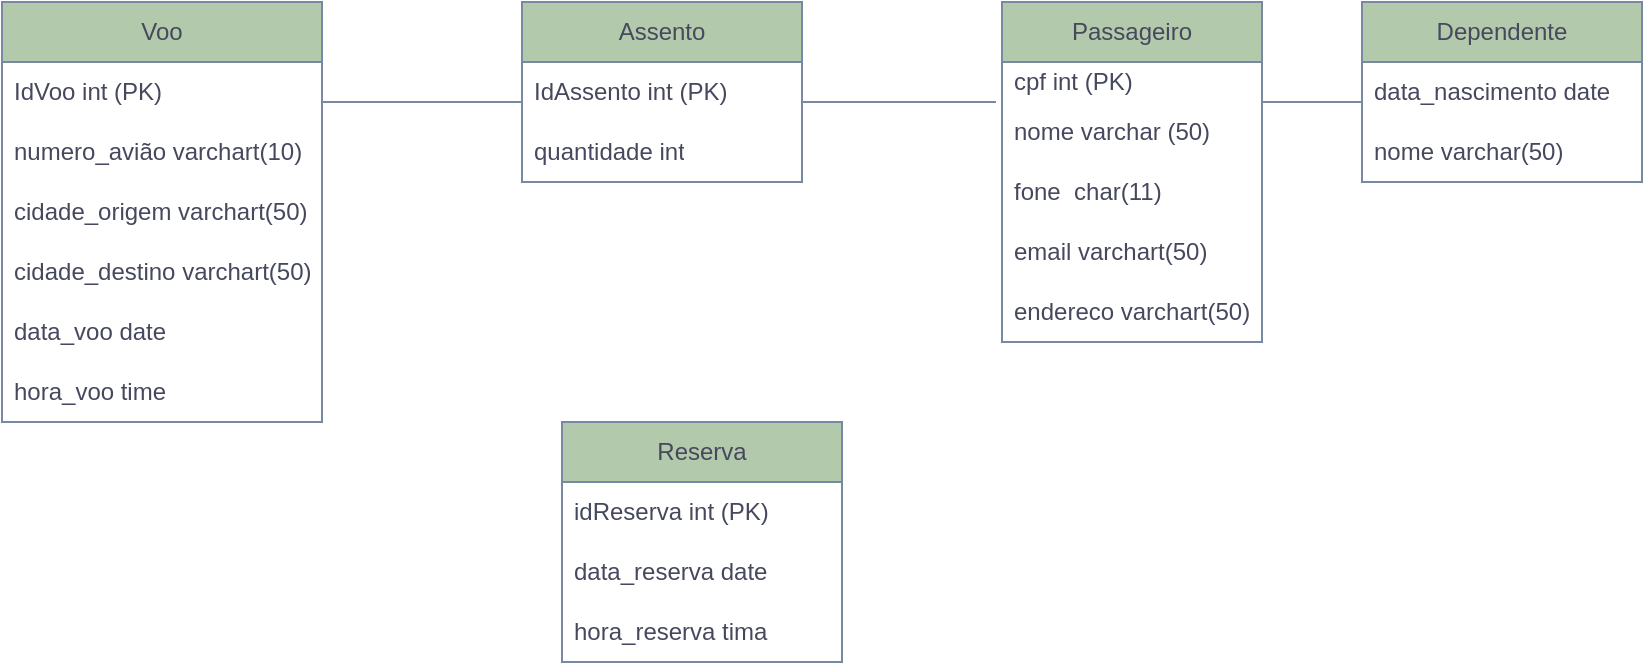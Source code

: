 <mxfile version="22.0.5" type="github">
  <diagram name="Página-1" id="IlIG1ff0k18U4R1KaboQ">
    <mxGraphModel dx="886" dy="446" grid="1" gridSize="10" guides="1" tooltips="1" connect="1" arrows="1" fold="1" page="1" pageScale="1" pageWidth="827" pageHeight="1169" math="0" shadow="0">
      <root>
        <mxCell id="0" />
        <mxCell id="1" parent="0" />
        <mxCell id="9v5tTu3t702m9dsqL2Iz-10" value="Voo" style="swimlane;fontStyle=0;childLayout=stackLayout;horizontal=1;startSize=30;horizontalStack=0;resizeParent=1;resizeParentMax=0;resizeLast=0;collapsible=1;marginBottom=0;whiteSpace=wrap;html=1;rounded=0;shadow=0;glass=0;labelBackgroundColor=none;fillColor=#B2C9AB;strokeColor=#788AA3;fontColor=#46495D;" vertex="1" parent="1">
          <mxGeometry x="40" y="40" width="160" height="210" as="geometry">
            <mxRectangle x="40" y="40" width="60" height="30" as="alternateBounds" />
          </mxGeometry>
        </mxCell>
        <mxCell id="9v5tTu3t702m9dsqL2Iz-12" value="IdVoo int (PK)&lt;span style=&quot;white-space: pre;&quot;&gt;&#x9;&lt;/span&gt;&lt;span style=&quot;white-space: pre;&quot;&gt;&#x9;&lt;/span&gt;" style="text;strokeColor=none;fillColor=none;align=left;verticalAlign=middle;spacingLeft=4;spacingRight=4;overflow=hidden;points=[[0,0.5],[1,0.5]];portConstraint=eastwest;rotatable=0;whiteSpace=wrap;html=1;labelBackgroundColor=none;fontColor=#46495D;" vertex="1" parent="9v5tTu3t702m9dsqL2Iz-10">
          <mxGeometry y="30" width="160" height="30" as="geometry" />
        </mxCell>
        <mxCell id="9v5tTu3t702m9dsqL2Iz-13" value="numero_avião varchart(10)" style="text;strokeColor=none;fillColor=none;align=left;verticalAlign=middle;spacingLeft=4;spacingRight=4;overflow=hidden;points=[[0,0.5],[1,0.5]];portConstraint=eastwest;rotatable=0;whiteSpace=wrap;html=1;labelBackgroundColor=none;fontColor=#46495D;" vertex="1" parent="9v5tTu3t702m9dsqL2Iz-10">
          <mxGeometry y="60" width="160" height="30" as="geometry" />
        </mxCell>
        <mxCell id="9v5tTu3t702m9dsqL2Iz-19" value="cidade_origem varchart(50)" style="text;strokeColor=none;fillColor=none;align=left;verticalAlign=middle;spacingLeft=4;spacingRight=4;overflow=hidden;points=[[0,0.5],[1,0.5]];portConstraint=eastwest;rotatable=0;whiteSpace=wrap;html=1;labelBackgroundColor=none;fontColor=#46495D;" vertex="1" parent="9v5tTu3t702m9dsqL2Iz-10">
          <mxGeometry y="90" width="160" height="30" as="geometry" />
        </mxCell>
        <mxCell id="9v5tTu3t702m9dsqL2Iz-17" value="cidade_destino varchart(50)" style="text;strokeColor=none;fillColor=none;align=left;verticalAlign=middle;spacingLeft=4;spacingRight=4;overflow=hidden;points=[[0,0.5],[1,0.5]];portConstraint=eastwest;rotatable=0;whiteSpace=wrap;html=1;labelBackgroundColor=none;fontColor=#46495D;" vertex="1" parent="9v5tTu3t702m9dsqL2Iz-10">
          <mxGeometry y="120" width="160" height="30" as="geometry" />
        </mxCell>
        <mxCell id="9v5tTu3t702m9dsqL2Iz-20" value="data_voo date" style="text;strokeColor=none;fillColor=none;align=left;verticalAlign=middle;spacingLeft=4;spacingRight=4;overflow=hidden;points=[[0,0.5],[1,0.5]];portConstraint=eastwest;rotatable=0;whiteSpace=wrap;html=1;labelBackgroundColor=none;fontColor=#46495D;" vertex="1" parent="9v5tTu3t702m9dsqL2Iz-10">
          <mxGeometry y="150" width="160" height="30" as="geometry" />
        </mxCell>
        <mxCell id="9v5tTu3t702m9dsqL2Iz-21" value="hora_voo&lt;span style=&quot;white-space: pre;&quot;&gt;&#x9;&lt;/span&gt;time" style="text;strokeColor=none;fillColor=none;align=left;verticalAlign=middle;spacingLeft=4;spacingRight=4;overflow=hidden;points=[[0,0.5],[1,0.5]];portConstraint=eastwest;rotatable=0;whiteSpace=wrap;html=1;labelBackgroundColor=none;fontColor=#46495D;" vertex="1" parent="9v5tTu3t702m9dsqL2Iz-10">
          <mxGeometry y="180" width="160" height="30" as="geometry" />
        </mxCell>
        <mxCell id="9v5tTu3t702m9dsqL2Iz-14" value="" style="endArrow=none;html=1;rounded=0;labelBackgroundColor=none;strokeColor=#788AA3;fontColor=default;" edge="1" parent="1">
          <mxGeometry width="50" height="50" relative="1" as="geometry">
            <mxPoint x="200" y="90" as="sourcePoint" />
            <mxPoint x="300" y="90" as="targetPoint" />
          </mxGeometry>
        </mxCell>
        <mxCell id="9v5tTu3t702m9dsqL2Iz-23" value="Assento" style="swimlane;fontStyle=0;childLayout=stackLayout;horizontal=1;startSize=30;horizontalStack=0;resizeParent=1;resizeParentMax=0;resizeLast=0;collapsible=1;marginBottom=0;whiteSpace=wrap;html=1;labelBackgroundColor=none;fillColor=#B2C9AB;strokeColor=#788AA3;fontColor=#46495D;" vertex="1" parent="1">
          <mxGeometry x="300" y="40" width="140" height="90" as="geometry" />
        </mxCell>
        <mxCell id="9v5tTu3t702m9dsqL2Iz-24" value="IdAssento int (PK)" style="text;strokeColor=none;fillColor=none;align=left;verticalAlign=middle;spacingLeft=4;spacingRight=4;overflow=hidden;points=[[0,0.5],[1,0.5]];portConstraint=eastwest;rotatable=0;whiteSpace=wrap;html=1;labelBackgroundColor=none;fontColor=#46495D;" vertex="1" parent="9v5tTu3t702m9dsqL2Iz-23">
          <mxGeometry y="30" width="140" height="30" as="geometry" />
        </mxCell>
        <mxCell id="9v5tTu3t702m9dsqL2Iz-25" value="quantidade int" style="text;strokeColor=none;fillColor=none;align=left;verticalAlign=middle;spacingLeft=4;spacingRight=4;overflow=hidden;points=[[0,0.5],[1,0.5]];portConstraint=eastwest;rotatable=0;whiteSpace=wrap;html=1;labelBackgroundColor=none;fontColor=#46495D;" vertex="1" parent="9v5tTu3t702m9dsqL2Iz-23">
          <mxGeometry y="60" width="140" height="30" as="geometry" />
        </mxCell>
        <mxCell id="9v5tTu3t702m9dsqL2Iz-27" value="Passageiro" style="swimlane;fontStyle=0;childLayout=stackLayout;horizontal=1;startSize=30;horizontalStack=0;resizeParent=1;resizeParentMax=0;resizeLast=0;collapsible=1;marginBottom=0;whiteSpace=wrap;html=1;labelBackgroundColor=none;fillColor=#B2C9AB;strokeColor=#788AA3;fontColor=#46495D;" vertex="1" parent="1">
          <mxGeometry x="540" y="40" width="130" height="170" as="geometry" />
        </mxCell>
        <mxCell id="9v5tTu3t702m9dsqL2Iz-29" value="cpf int (PK)" style="text;strokeColor=none;fillColor=none;align=left;verticalAlign=middle;spacingLeft=4;spacingRight=4;overflow=hidden;points=[[0,0.5],[1,0.5]];portConstraint=eastwest;rotatable=0;whiteSpace=wrap;html=1;labelBackgroundColor=none;fontColor=#46495D;" vertex="1" parent="9v5tTu3t702m9dsqL2Iz-27">
          <mxGeometry y="30" width="130" height="20" as="geometry" />
        </mxCell>
        <mxCell id="9v5tTu3t702m9dsqL2Iz-28" value="nome varchar (50)" style="text;strokeColor=none;fillColor=none;align=left;verticalAlign=middle;spacingLeft=4;spacingRight=4;overflow=hidden;points=[[0,0.5],[1,0.5]];portConstraint=eastwest;rotatable=0;whiteSpace=wrap;html=1;labelBackgroundColor=none;fontColor=#46495D;" vertex="1" parent="9v5tTu3t702m9dsqL2Iz-27">
          <mxGeometry y="50" width="130" height="30" as="geometry" />
        </mxCell>
        <mxCell id="9v5tTu3t702m9dsqL2Iz-30" value="fone&amp;nbsp; char(11)" style="text;strokeColor=none;fillColor=none;align=left;verticalAlign=middle;spacingLeft=4;spacingRight=4;overflow=hidden;points=[[0,0.5],[1,0.5]];portConstraint=eastwest;rotatable=0;whiteSpace=wrap;html=1;labelBackgroundColor=none;fontColor=#46495D;" vertex="1" parent="9v5tTu3t702m9dsqL2Iz-27">
          <mxGeometry y="80" width="130" height="30" as="geometry" />
        </mxCell>
        <mxCell id="9v5tTu3t702m9dsqL2Iz-31" value="email varchart(50)" style="text;strokeColor=none;fillColor=none;align=left;verticalAlign=middle;spacingLeft=4;spacingRight=4;overflow=hidden;points=[[0,0.5],[1,0.5]];portConstraint=eastwest;rotatable=0;whiteSpace=wrap;html=1;labelBackgroundColor=none;fontColor=#46495D;" vertex="1" parent="9v5tTu3t702m9dsqL2Iz-27">
          <mxGeometry y="110" width="130" height="30" as="geometry" />
        </mxCell>
        <mxCell id="9v5tTu3t702m9dsqL2Iz-32" value="endereco varchart(50)" style="text;strokeColor=none;fillColor=none;align=left;verticalAlign=middle;spacingLeft=4;spacingRight=4;overflow=hidden;points=[[0,0.5],[1,0.5]];portConstraint=eastwest;rotatable=0;whiteSpace=wrap;html=1;labelBackgroundColor=none;fontColor=#46495D;" vertex="1" parent="9v5tTu3t702m9dsqL2Iz-27">
          <mxGeometry y="140" width="130" height="30" as="geometry" />
        </mxCell>
        <mxCell id="9v5tTu3t702m9dsqL2Iz-33" value="Dependente" style="swimlane;fontStyle=0;childLayout=stackLayout;horizontal=1;startSize=30;horizontalStack=0;resizeParent=1;resizeParentMax=0;resizeLast=0;collapsible=1;marginBottom=0;whiteSpace=wrap;html=1;strokeColor=#788AA3;fontColor=#46495D;fillColor=#B2C9AB;" vertex="1" parent="1">
          <mxGeometry x="720" y="40" width="140" height="90" as="geometry" />
        </mxCell>
        <mxCell id="9v5tTu3t702m9dsqL2Iz-34" value="data_nascimento date" style="text;strokeColor=none;fillColor=none;align=left;verticalAlign=middle;spacingLeft=4;spacingRight=4;overflow=hidden;points=[[0,0.5],[1,0.5]];portConstraint=eastwest;rotatable=0;whiteSpace=wrap;html=1;fontColor=#46495D;" vertex="1" parent="9v5tTu3t702m9dsqL2Iz-33">
          <mxGeometry y="30" width="140" height="30" as="geometry" />
        </mxCell>
        <mxCell id="9v5tTu3t702m9dsqL2Iz-35" value="nome varchar(50)" style="text;strokeColor=none;fillColor=none;align=left;verticalAlign=middle;spacingLeft=4;spacingRight=4;overflow=hidden;points=[[0,0.5],[1,0.5]];portConstraint=eastwest;rotatable=0;whiteSpace=wrap;html=1;fontColor=#46495D;" vertex="1" parent="9v5tTu3t702m9dsqL2Iz-33">
          <mxGeometry y="60" width="140" height="30" as="geometry" />
        </mxCell>
        <mxCell id="9v5tTu3t702m9dsqL2Iz-37" value="Reserva" style="swimlane;fontStyle=0;childLayout=stackLayout;horizontal=1;startSize=30;horizontalStack=0;resizeParent=1;resizeParentMax=0;resizeLast=0;collapsible=1;marginBottom=0;whiteSpace=wrap;html=1;strokeColor=#788AA3;fontColor=#46495D;fillColor=#B2C9AB;" vertex="1" parent="1">
          <mxGeometry x="320" y="250" width="140" height="120" as="geometry" />
        </mxCell>
        <mxCell id="9v5tTu3t702m9dsqL2Iz-38" value="idReserva int (PK)" style="text;strokeColor=none;fillColor=none;align=left;verticalAlign=middle;spacingLeft=4;spacingRight=4;overflow=hidden;points=[[0,0.5],[1,0.5]];portConstraint=eastwest;rotatable=0;whiteSpace=wrap;html=1;fontColor=#46495D;" vertex="1" parent="9v5tTu3t702m9dsqL2Iz-37">
          <mxGeometry y="30" width="140" height="30" as="geometry" />
        </mxCell>
        <mxCell id="9v5tTu3t702m9dsqL2Iz-39" value="data_reserva date" style="text;strokeColor=none;fillColor=none;align=left;verticalAlign=middle;spacingLeft=4;spacingRight=4;overflow=hidden;points=[[0,0.5],[1,0.5]];portConstraint=eastwest;rotatable=0;whiteSpace=wrap;html=1;fontColor=#46495D;" vertex="1" parent="9v5tTu3t702m9dsqL2Iz-37">
          <mxGeometry y="60" width="140" height="30" as="geometry" />
        </mxCell>
        <mxCell id="9v5tTu3t702m9dsqL2Iz-40" value="hora_reserva tima" style="text;strokeColor=none;fillColor=none;align=left;verticalAlign=middle;spacingLeft=4;spacingRight=4;overflow=hidden;points=[[0,0.5],[1,0.5]];portConstraint=eastwest;rotatable=0;whiteSpace=wrap;html=1;fontColor=#46495D;" vertex="1" parent="9v5tTu3t702m9dsqL2Iz-37">
          <mxGeometry y="90" width="140" height="30" as="geometry" />
        </mxCell>
        <mxCell id="9v5tTu3t702m9dsqL2Iz-41" value="" style="endArrow=none;html=1;rounded=0;strokeColor=#788AA3;fontColor=#46495D;fillColor=#B2C9AB;entryX=-0.023;entryY=0;entryDx=0;entryDy=0;entryPerimeter=0;" edge="1" parent="1" target="9v5tTu3t702m9dsqL2Iz-28">
          <mxGeometry width="50" height="50" relative="1" as="geometry">
            <mxPoint x="440" y="90" as="sourcePoint" />
            <mxPoint x="490" y="40" as="targetPoint" />
          </mxGeometry>
        </mxCell>
        <mxCell id="9v5tTu3t702m9dsqL2Iz-42" value="" style="endArrow=none;html=1;rounded=0;strokeColor=#788AA3;fontColor=#46495D;fillColor=#B2C9AB;" edge="1" parent="1">
          <mxGeometry width="50" height="50" relative="1" as="geometry">
            <mxPoint x="670" y="90" as="sourcePoint" />
            <mxPoint x="720" y="90" as="targetPoint" />
          </mxGeometry>
        </mxCell>
      </root>
    </mxGraphModel>
  </diagram>
</mxfile>
